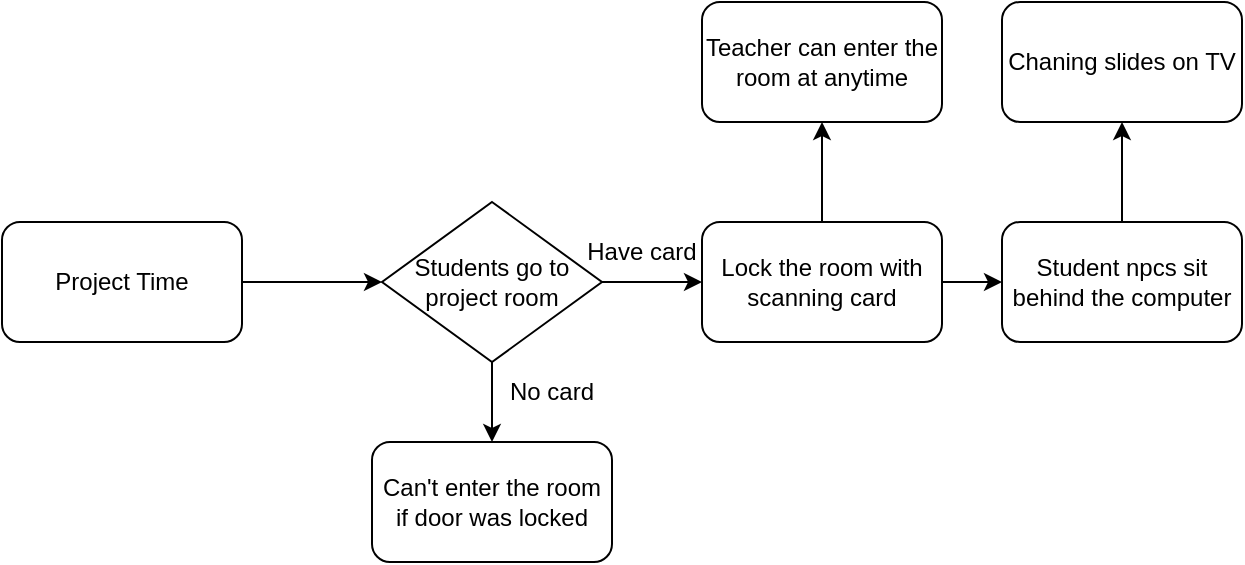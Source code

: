 <mxfile version="16.6.2" type="device"><diagram id="psbXy9bjr9z5LNIo5Iu_" name="Page-3"><mxGraphModel dx="741" dy="461" grid="1" gridSize="10" guides="1" tooltips="1" connect="1" arrows="1" fold="1" page="1" pageScale="1" pageWidth="827" pageHeight="1169" math="0" shadow="0"><root><mxCell id="p_7PVBvWXqV8hyCrFJXy-0"/><mxCell id="p_7PVBvWXqV8hyCrFJXy-1" parent="p_7PVBvWXqV8hyCrFJXy-0"/><mxCell id="p_7PVBvWXqV8hyCrFJXy-5" style="edgeStyle=orthogonalEdgeStyle;curved=0;rounded=1;sketch=0;orthogonalLoop=1;jettySize=auto;html=1;entryX=0;entryY=0.5;entryDx=0;entryDy=0;" parent="p_7PVBvWXqV8hyCrFJXy-1" source="p_7PVBvWXqV8hyCrFJXy-2" target="p_7PVBvWXqV8hyCrFJXy-3" edge="1"><mxGeometry relative="1" as="geometry"/></mxCell><mxCell id="p_7PVBvWXqV8hyCrFJXy-2" value="Project Time" style="rounded=1;whiteSpace=wrap;html=1;sketch=0;" parent="p_7PVBvWXqV8hyCrFJXy-1" vertex="1"><mxGeometry x="10" y="220" width="120" height="60" as="geometry"/></mxCell><mxCell id="PfHFwUTDfN1RZ5Bo-O4F-0" style="edgeStyle=orthogonalEdgeStyle;curved=0;rounded=1;sketch=0;orthogonalLoop=1;jettySize=auto;html=1;" parent="p_7PVBvWXqV8hyCrFJXy-1" source="p_7PVBvWXqV8hyCrFJXy-3" edge="1"><mxGeometry relative="1" as="geometry"><mxPoint x="360" y="250" as="targetPoint"/></mxGeometry></mxCell><mxCell id="PfHFwUTDfN1RZ5Bo-O4F-3" style="edgeStyle=orthogonalEdgeStyle;curved=0;rounded=1;sketch=0;orthogonalLoop=1;jettySize=auto;html=1;" parent="p_7PVBvWXqV8hyCrFJXy-1" source="p_7PVBvWXqV8hyCrFJXy-3" target="PfHFwUTDfN1RZ5Bo-O4F-4" edge="1"><mxGeometry relative="1" as="geometry"><mxPoint x="255" y="330" as="targetPoint"/></mxGeometry></mxCell><mxCell id="p_7PVBvWXqV8hyCrFJXy-3" value="Students go to project room" style="rhombus;whiteSpace=wrap;html=1;rounded=0;sketch=0;" parent="p_7PVBvWXqV8hyCrFJXy-1" vertex="1"><mxGeometry x="200" y="210" width="110" height="80" as="geometry"/></mxCell><mxCell id="PfHFwUTDfN1RZ5Bo-O4F-7" style="edgeStyle=orthogonalEdgeStyle;curved=0;rounded=1;sketch=0;orthogonalLoop=1;jettySize=auto;html=1;entryX=0;entryY=0.5;entryDx=0;entryDy=0;" parent="p_7PVBvWXqV8hyCrFJXy-1" source="PfHFwUTDfN1RZ5Bo-O4F-1" target="PfHFwUTDfN1RZ5Bo-O4F-6" edge="1"><mxGeometry relative="1" as="geometry"/></mxCell><mxCell id="PfHFwUTDfN1RZ5Bo-O4F-10" style="edgeStyle=orthogonalEdgeStyle;curved=0;rounded=1;sketch=0;orthogonalLoop=1;jettySize=auto;html=1;" parent="p_7PVBvWXqV8hyCrFJXy-1" source="PfHFwUTDfN1RZ5Bo-O4F-1" edge="1"><mxGeometry relative="1" as="geometry"><mxPoint x="420" y="170" as="targetPoint"/></mxGeometry></mxCell><mxCell id="PfHFwUTDfN1RZ5Bo-O4F-1" value="Lock the room with scanning card" style="rounded=1;whiteSpace=wrap;html=1;sketch=0;" parent="p_7PVBvWXqV8hyCrFJXy-1" vertex="1"><mxGeometry x="360" y="220" width="120" height="60" as="geometry"/></mxCell><mxCell id="PfHFwUTDfN1RZ5Bo-O4F-2" value="Have card" style="text;html=1;strokeColor=none;fillColor=none;align=center;verticalAlign=middle;whiteSpace=wrap;rounded=0;sketch=0;" parent="p_7PVBvWXqV8hyCrFJXy-1" vertex="1"><mxGeometry x="300" y="220" width="60" height="30" as="geometry"/></mxCell><mxCell id="PfHFwUTDfN1RZ5Bo-O4F-4" value="Can't enter the room if door was locked" style="rounded=1;whiteSpace=wrap;html=1;sketch=0;" parent="p_7PVBvWXqV8hyCrFJXy-1" vertex="1"><mxGeometry x="195" y="330" width="120" height="60" as="geometry"/></mxCell><mxCell id="PfHFwUTDfN1RZ5Bo-O4F-5" value="No card" style="text;html=1;strokeColor=none;fillColor=none;align=center;verticalAlign=middle;whiteSpace=wrap;rounded=0;sketch=0;" parent="p_7PVBvWXqV8hyCrFJXy-1" vertex="1"><mxGeometry x="255" y="290" width="60" height="30" as="geometry"/></mxCell><mxCell id="PfHFwUTDfN1RZ5Bo-O4F-8" style="edgeStyle=orthogonalEdgeStyle;curved=0;rounded=1;sketch=0;orthogonalLoop=1;jettySize=auto;html=1;" parent="p_7PVBvWXqV8hyCrFJXy-1" source="PfHFwUTDfN1RZ5Bo-O4F-6" edge="1"><mxGeometry relative="1" as="geometry"><mxPoint x="570" y="170" as="targetPoint"/><Array as="points"><mxPoint x="570" y="190"/><mxPoint x="570" y="190"/></Array></mxGeometry></mxCell><mxCell id="PfHFwUTDfN1RZ5Bo-O4F-6" value="Student npcs sit behind the computer" style="rounded=1;whiteSpace=wrap;html=1;sketch=0;" parent="p_7PVBvWXqV8hyCrFJXy-1" vertex="1"><mxGeometry x="510" y="220" width="120" height="60" as="geometry"/></mxCell><mxCell id="PfHFwUTDfN1RZ5Bo-O4F-9" value="Chaning slides on TV" style="rounded=1;whiteSpace=wrap;html=1;sketch=0;" parent="p_7PVBvWXqV8hyCrFJXy-1" vertex="1"><mxGeometry x="510" y="110" width="120" height="60" as="geometry"/></mxCell><mxCell id="PfHFwUTDfN1RZ5Bo-O4F-11" value="Teacher can enter the room at anytime" style="rounded=1;whiteSpace=wrap;html=1;sketch=0;" parent="p_7PVBvWXqV8hyCrFJXy-1" vertex="1"><mxGeometry x="360" y="110" width="120" height="60" as="geometry"/></mxCell></root></mxGraphModel></diagram></mxfile>